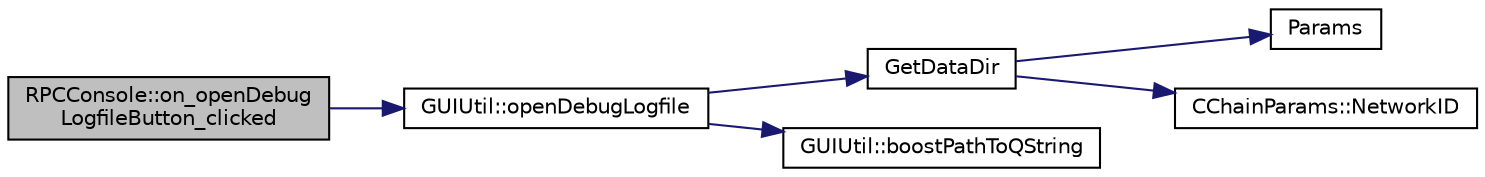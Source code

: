 digraph "RPCConsole::on_openDebugLogfileButton_clicked"
{
  edge [fontname="Helvetica",fontsize="10",labelfontname="Helvetica",labelfontsize="10"];
  node [fontname="Helvetica",fontsize="10",shape=record];
  rankdir="LR";
  Node85 [label="RPCConsole::on_openDebug\lLogfileButton_clicked",height=0.2,width=0.4,color="black", fillcolor="grey75", style="filled", fontcolor="black"];
  Node85 -> Node86 [color="midnightblue",fontsize="10",style="solid",fontname="Helvetica"];
  Node86 [label="GUIUtil::openDebugLogfile",height=0.2,width=0.4,color="black", fillcolor="white", style="filled",URL="$d1/d87/namespace_g_u_i_util.html#aad169e3227e7a851db52a08bfb30391c"];
  Node86 -> Node87 [color="midnightblue",fontsize="10",style="solid",fontname="Helvetica"];
  Node87 [label="GetDataDir",height=0.2,width=0.4,color="black", fillcolor="white", style="filled",URL="$df/d2d/util_8cpp.html#ab83866a054745d4b30a3948a1b44beba"];
  Node87 -> Node88 [color="midnightblue",fontsize="10",style="solid",fontname="Helvetica"];
  Node88 [label="Params",height=0.2,width=0.4,color="black", fillcolor="white", style="filled",URL="$df/dbf/chainparams_8cpp.html#ace5c5b706d71a324a417dd2db394fd4a",tooltip="Return the currently selected parameters. "];
  Node87 -> Node89 [color="midnightblue",fontsize="10",style="solid",fontname="Helvetica"];
  Node89 [label="CChainParams::NetworkID",height=0.2,width=0.4,color="black", fillcolor="white", style="filled",URL="$d1/d4f/class_c_chain_params.html#a90dc493ec0c0325c98c3ac06eb99862b"];
  Node86 -> Node90 [color="midnightblue",fontsize="10",style="solid",fontname="Helvetica"];
  Node90 [label="GUIUtil::boostPathToQString",height=0.2,width=0.4,color="black", fillcolor="white", style="filled",URL="$d1/d87/namespace_g_u_i_util.html#a8bbd2bea6cbc55658e8496603d1fd564"];
}
